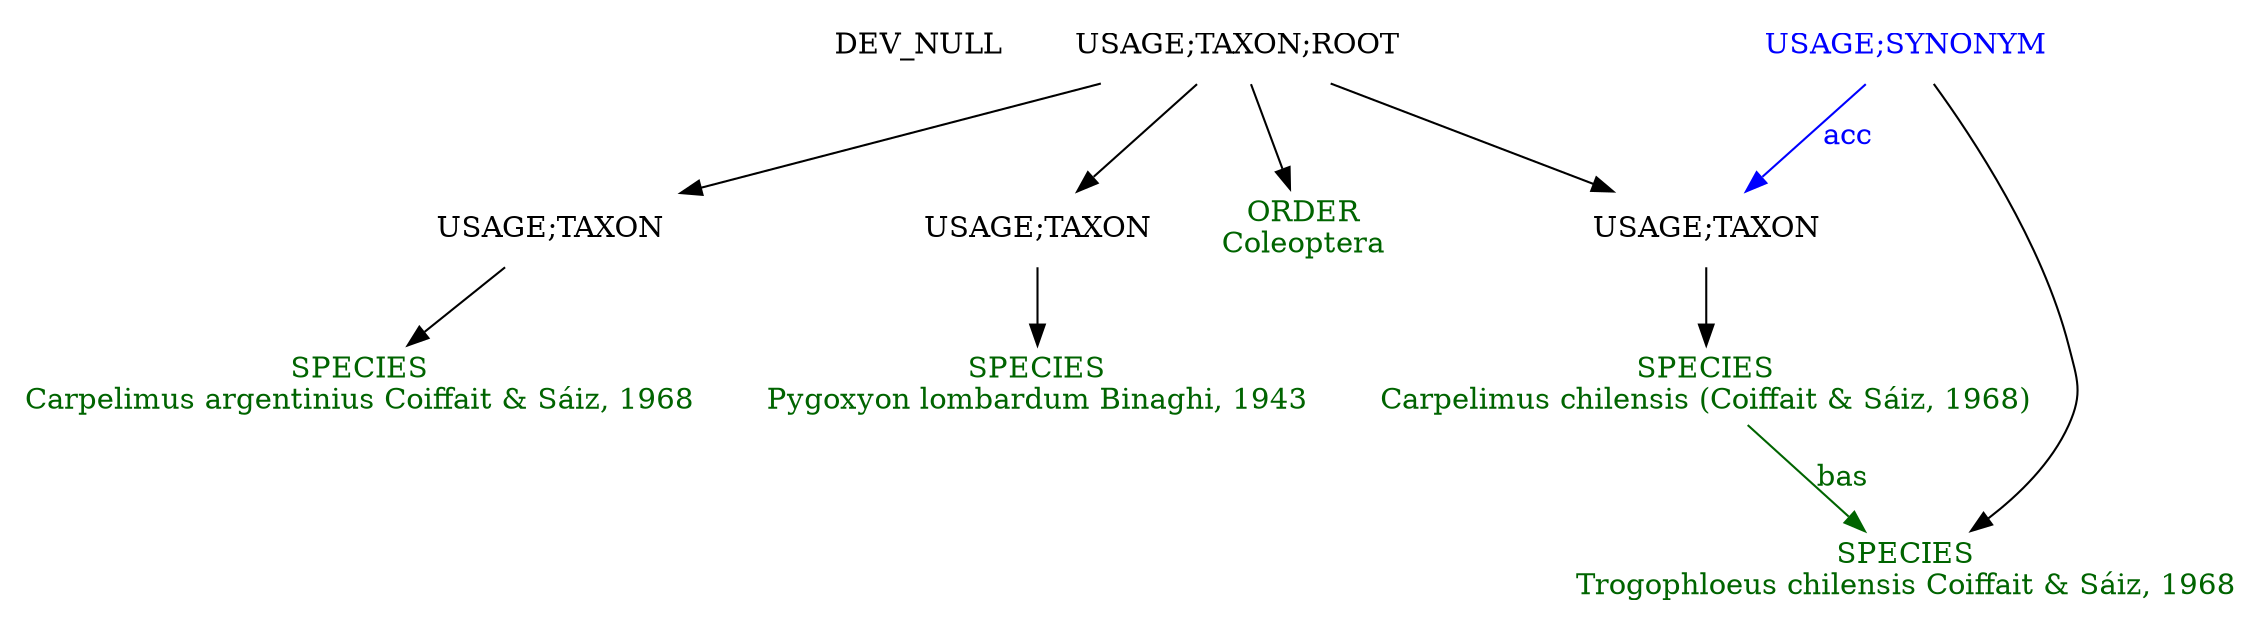 digraph G {
  node [shape=plaintext]

  n0  [label="DEV_NULL"]
  n1  [label="ORDER\nColeoptera", fontcolor=darkgreen]
  n2  [label="SPECIES\nPygoxyon lombardum Binaghi, 1943", fontcolor=darkgreen]
  n3  [label="SPECIES\nCarpelimus chilensis (Coiffait & Sáiz, 1968)", fontcolor=darkgreen]
  n3 -> n4  [color=darkgreen, fontcolor=darkgreen, label="bas"]
  n4  [label="SPECIES\nTrogophloeus chilensis Coiffait & Sáiz, 1968", fontcolor=darkgreen]
  n5  [label="SPECIES\nCarpelimus argentinius Coiffait & Sáiz, 1968", fontcolor=darkgreen]
  n6  [label="USAGE;TAXON;ROOT"]
  n6 -> n9
  n6 -> n8
  n6 -> n7
  n6 -> n1
  n7  [label="USAGE;TAXON"]
  n7 -> n2
  n8  [label="USAGE;TAXON"]
  n8 -> n3
  n9  [label="USAGE;TAXON"]
  n9 -> n5
  n11  [label="USAGE;SYNONYM", fontcolor=blue]
  n11 -> n8  [color=blue, fontcolor=blue, label="acc"]
  n11 -> n4
}
